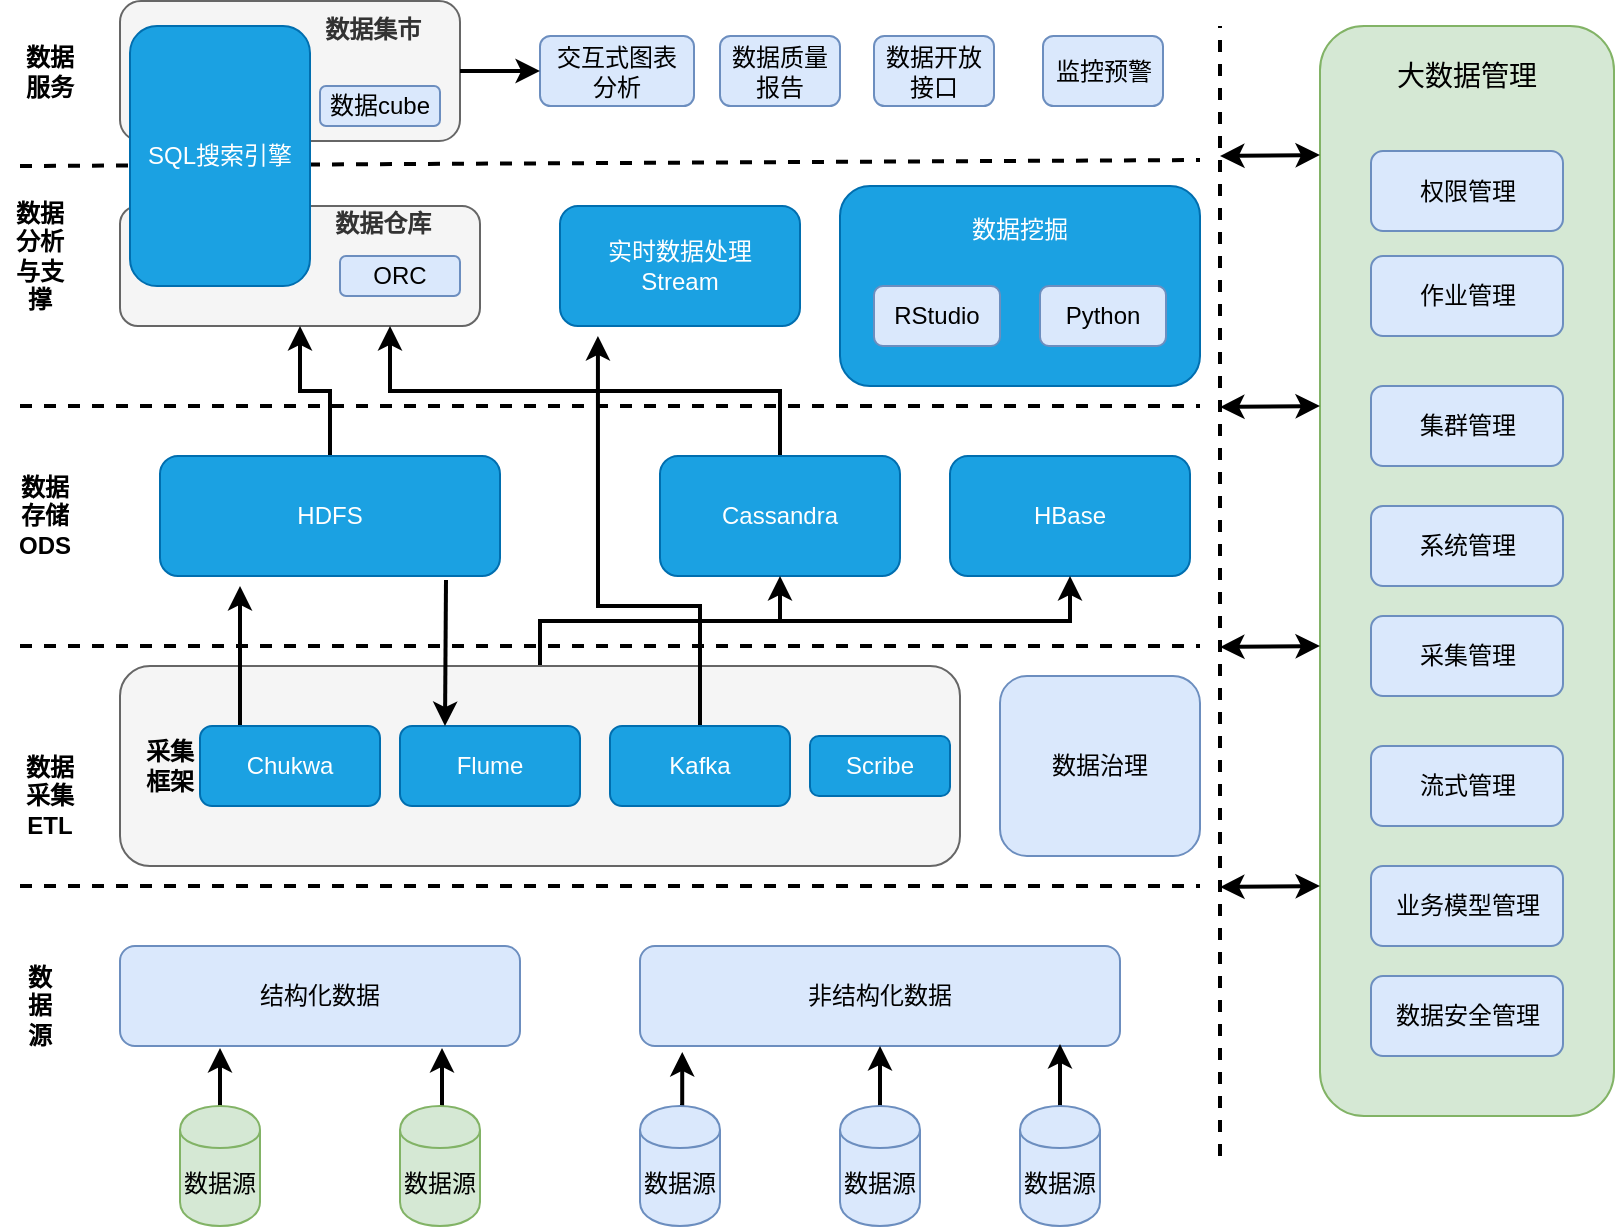 <mxfile version="12.4.3" type="github" pages="1"><diagram id="fo6cdsfb8o7DeeSc8pGP" name="Page-1"><mxGraphModel dx="1186" dy="715" grid="1" gridSize="10" guides="1" tooltips="1" connect="1" arrows="1" fold="1" page="1" pageScale="1" pageWidth="827" pageHeight="1169" math="0" shadow="0"><root><mxCell id="0"/><mxCell id="1" parent="0"/><mxCell id="0ib_aa_yRrQo3szj5CxD-2" value="" style="endArrow=none;dashed=1;html=1;strokeWidth=2;" edge="1" parent="1"><mxGeometry width="50" height="50" relative="1" as="geometry"><mxPoint x="10" y="240" as="sourcePoint"/><mxPoint x="600" y="240" as="targetPoint"/></mxGeometry></mxCell><mxCell id="0ib_aa_yRrQo3szj5CxD-3" value="" style="endArrow=none;dashed=1;html=1;strokeWidth=2;" edge="1" parent="1"><mxGeometry width="50" height="50" relative="1" as="geometry"><mxPoint x="10" y="360" as="sourcePoint"/><mxPoint x="600" y="360" as="targetPoint"/></mxGeometry></mxCell><mxCell id="0ib_aa_yRrQo3szj5CxD-4" value="" style="endArrow=none;dashed=1;html=1;strokeWidth=2;" edge="1" parent="1"><mxGeometry width="50" height="50" relative="1" as="geometry"><mxPoint x="10" y="480" as="sourcePoint"/><mxPoint x="600" y="480" as="targetPoint"/></mxGeometry></mxCell><mxCell id="0ib_aa_yRrQo3szj5CxD-6" value="&lt;b&gt;&amp;nbsp; &amp;nbsp; &amp;nbsp; &amp;nbsp; &amp;nbsp; &amp;nbsp; &amp;nbsp; &amp;nbsp; &amp;nbsp; &amp;nbsp; &amp;nbsp; &amp;nbsp; &amp;nbsp;数据仓库&lt;br&gt;&lt;br&gt;&lt;br&gt;&lt;br&gt;&lt;/b&gt;" style="rounded=1;whiteSpace=wrap;html=1;fillColor=#f5f5f5;strokeColor=#666666;fontColor=#333333;" vertex="1" parent="1"><mxGeometry x="60" y="140" width="180" height="60" as="geometry"/></mxCell><mxCell id="0ib_aa_yRrQo3szj5CxD-7" value="交互式图表&lt;br&gt;分析" style="rounded=1;whiteSpace=wrap;html=1;fillColor=#dae8fc;strokeColor=#6c8ebf;" vertex="1" parent="1"><mxGeometry x="270" y="55" width="77" height="35" as="geometry"/></mxCell><mxCell id="0ib_aa_yRrQo3szj5CxD-9" value="&lt;font style=&quot;font-size: 14px&quot;&gt;大数据管理&lt;br&gt;&lt;br&gt;&lt;br&gt;&lt;br&gt;&lt;/font&gt;&lt;br&gt;&lt;br&gt;&lt;br&gt;&lt;br&gt;&lt;br&gt;&lt;br&gt;&lt;br&gt;&lt;br&gt;&lt;br&gt;&lt;br&gt;&lt;br&gt;&lt;br&gt;&lt;br&gt;&lt;br&gt;&lt;br&gt;&lt;br&gt;&lt;br&gt;&lt;br&gt;&lt;br&gt;&lt;br&gt;&lt;br&gt;&lt;br&gt;&lt;br&gt;&lt;br&gt;&lt;br&gt;&lt;br&gt;&lt;br&gt;&lt;br&gt;&lt;br&gt;&lt;br&gt;&lt;br&gt;" style="rounded=1;whiteSpace=wrap;html=1;fillColor=#d5e8d4;strokeColor=#82b366;" vertex="1" parent="1"><mxGeometry x="660" y="50" width="147" height="545" as="geometry"/></mxCell><mxCell id="0ib_aa_yRrQo3szj5CxD-10" value="" style="endArrow=none;dashed=1;html=1;strokeWidth=2;" edge="1" parent="1"><mxGeometry width="50" height="50" relative="1" as="geometry"><mxPoint x="610" y="615" as="sourcePoint"/><mxPoint x="610" y="50" as="targetPoint"/></mxGeometry></mxCell><mxCell id="0ib_aa_yRrQo3szj5CxD-11" value="权限管理" style="rounded=1;whiteSpace=wrap;html=1;fillColor=#dae8fc;strokeColor=#6c8ebf;" vertex="1" parent="1"><mxGeometry x="685.5" y="112.5" width="96" height="40" as="geometry"/></mxCell><mxCell id="0ib_aa_yRrQo3szj5CxD-13" value="作业管理" style="rounded=1;whiteSpace=wrap;html=1;fillColor=#dae8fc;strokeColor=#6c8ebf;" vertex="1" parent="1"><mxGeometry x="685.5" y="165" width="96" height="40" as="geometry"/></mxCell><mxCell id="0ib_aa_yRrQo3szj5CxD-14" value="集群管理" style="rounded=1;whiteSpace=wrap;html=1;fillColor=#dae8fc;strokeColor=#6c8ebf;" vertex="1" parent="1"><mxGeometry x="685.5" y="230" width="96" height="40" as="geometry"/></mxCell><mxCell id="0ib_aa_yRrQo3szj5CxD-15" value="系统管理" style="rounded=1;whiteSpace=wrap;html=1;fillColor=#dae8fc;strokeColor=#6c8ebf;" vertex="1" parent="1"><mxGeometry x="685.5" y="290" width="96" height="40" as="geometry"/></mxCell><mxCell id="0ib_aa_yRrQo3szj5CxD-16" value="业务模型管理" style="rounded=1;whiteSpace=wrap;html=1;fillColor=#dae8fc;strokeColor=#6c8ebf;" vertex="1" parent="1"><mxGeometry x="685.5" y="470" width="96" height="40" as="geometry"/></mxCell><mxCell id="0ib_aa_yRrQo3szj5CxD-17" value="流式管理" style="rounded=1;whiteSpace=wrap;html=1;fillColor=#dae8fc;strokeColor=#6c8ebf;" vertex="1" parent="1"><mxGeometry x="685.5" y="410" width="96" height="40" as="geometry"/></mxCell><mxCell id="0ib_aa_yRrQo3szj5CxD-18" value="采集管理" style="rounded=1;whiteSpace=wrap;html=1;fillColor=#dae8fc;strokeColor=#6c8ebf;" vertex="1" parent="1"><mxGeometry x="685.5" y="345" width="96" height="40" as="geometry"/></mxCell><mxCell id="0ib_aa_yRrQo3szj5CxD-19" value="数据安全管理" style="rounded=1;whiteSpace=wrap;html=1;fillColor=#dae8fc;strokeColor=#6c8ebf;" vertex="1" parent="1"><mxGeometry x="685.5" y="525" width="96" height="40" as="geometry"/></mxCell><mxCell id="0ib_aa_yRrQo3szj5CxD-5" value="&lt;b&gt;&amp;nbsp; &amp;nbsp; &amp;nbsp; &amp;nbsp; &amp;nbsp; &amp;nbsp; &amp;nbsp; &amp;nbsp; &amp;nbsp; &amp;nbsp; &amp;nbsp; &amp;nbsp; &amp;nbsp;数据集市&lt;br&gt;&lt;br&gt;&lt;br&gt;&lt;br&gt;&lt;/b&gt;" style="rounded=1;whiteSpace=wrap;html=1;fillColor=#f5f5f5;strokeColor=#666666;fontColor=#333333;" vertex="1" parent="1"><mxGeometry x="60" y="37.5" width="170" height="70" as="geometry"/></mxCell><mxCell id="0ib_aa_yRrQo3szj5CxD-22" value="&lt;b&gt;数据&lt;br&gt;服务&lt;/b&gt;" style="text;html=1;strokeColor=none;fillColor=none;align=center;verticalAlign=middle;whiteSpace=wrap;rounded=0;" vertex="1" parent="1"><mxGeometry y="55" width="50" height="35" as="geometry"/></mxCell><mxCell id="0ib_aa_yRrQo3szj5CxD-23" value="&lt;b&gt;数据分析与支撑&lt;/b&gt;" style="text;html=1;strokeColor=none;fillColor=none;align=center;verticalAlign=middle;whiteSpace=wrap;rounded=0;" vertex="1" parent="1"><mxGeometry x="5" y="140" width="30" height="50" as="geometry"/></mxCell><mxCell id="0ib_aa_yRrQo3szj5CxD-24" value="数据质量&lt;br&gt;报告" style="rounded=1;whiteSpace=wrap;html=1;fillColor=#dae8fc;strokeColor=#6c8ebf;" vertex="1" parent="1"><mxGeometry x="360" y="55" width="60" height="35" as="geometry"/></mxCell><mxCell id="0ib_aa_yRrQo3szj5CxD-25" value="数据开放&lt;br&gt;接口" style="rounded=1;whiteSpace=wrap;html=1;fillColor=#dae8fc;strokeColor=#6c8ebf;" vertex="1" parent="1"><mxGeometry x="437" y="55" width="60" height="35" as="geometry"/></mxCell><mxCell id="0ib_aa_yRrQo3szj5CxD-27" value="监控预警" style="rounded=1;whiteSpace=wrap;html=1;fillColor=#dae8fc;strokeColor=#6c8ebf;" vertex="1" parent="1"><mxGeometry x="521.5" y="55" width="60" height="35" as="geometry"/></mxCell><mxCell id="0ib_aa_yRrQo3szj5CxD-28" value="数据cube" style="rounded=1;whiteSpace=wrap;html=1;fillColor=#dae8fc;strokeColor=#6c8ebf;" vertex="1" parent="1"><mxGeometry x="160" y="80" width="60" height="20" as="geometry"/></mxCell><mxCell id="0ib_aa_yRrQo3szj5CxD-29" value="ORC" style="rounded=1;whiteSpace=wrap;html=1;fillColor=#dae8fc;strokeColor=#6c8ebf;" vertex="1" parent="1"><mxGeometry x="170" y="165" width="60" height="20" as="geometry"/></mxCell><mxCell id="0ib_aa_yRrQo3szj5CxD-30" value="实时数据处理&lt;br&gt;Stream" style="rounded=1;whiteSpace=wrap;html=1;fillColor=#1ba1e2;strokeColor=#006EAF;fontColor=#ffffff;" vertex="1" parent="1"><mxGeometry x="280" y="140" width="120" height="60" as="geometry"/></mxCell><mxCell id="0ib_aa_yRrQo3szj5CxD-31" value="数据挖掘&lt;br&gt;&lt;br&gt;&lt;br&gt;&lt;br&gt;&lt;br&gt;" style="rounded=1;whiteSpace=wrap;html=1;fillColor=#1ba1e2;strokeColor=#006EAF;fontColor=#ffffff;" vertex="1" parent="1"><mxGeometry x="420" y="130" width="180" height="100" as="geometry"/></mxCell><mxCell id="0ib_aa_yRrQo3szj5CxD-32" value="RStudio" style="rounded=1;whiteSpace=wrap;html=1;fillColor=#dae8fc;strokeColor=#6c8ebf;" vertex="1" parent="1"><mxGeometry x="437" y="180" width="63" height="30" as="geometry"/></mxCell><mxCell id="0ib_aa_yRrQo3szj5CxD-33" value="Python" style="rounded=1;whiteSpace=wrap;html=1;fillColor=#dae8fc;strokeColor=#6c8ebf;" vertex="1" parent="1"><mxGeometry x="520" y="180" width="63" height="30" as="geometry"/></mxCell><mxCell id="0ib_aa_yRrQo3szj5CxD-34" value="&lt;b&gt;数据存储ODS&lt;/b&gt;" style="text;html=1;strokeColor=none;fillColor=none;align=center;verticalAlign=middle;whiteSpace=wrap;rounded=0;" vertex="1" parent="1"><mxGeometry x="10" y="270" width="25" height="50" as="geometry"/></mxCell><mxCell id="0ib_aa_yRrQo3szj5CxD-78" style="edgeStyle=orthogonalEdgeStyle;rounded=0;orthogonalLoop=1;jettySize=auto;html=1;strokeWidth=2;entryX=0.5;entryY=1;entryDx=0;entryDy=0;" edge="1" parent="1" source="0ib_aa_yRrQo3szj5CxD-35" target="0ib_aa_yRrQo3szj5CxD-6"><mxGeometry relative="1" as="geometry"><mxPoint x="165" y="210" as="targetPoint"/></mxGeometry></mxCell><mxCell id="0ib_aa_yRrQo3szj5CxD-35" value="HDFS" style="rounded=1;whiteSpace=wrap;html=1;fillColor=#1ba1e2;strokeColor=#006EAF;fontColor=#ffffff;" vertex="1" parent="1"><mxGeometry x="80" y="265" width="170" height="60" as="geometry"/></mxCell><mxCell id="0ib_aa_yRrQo3szj5CxD-79" style="edgeStyle=orthogonalEdgeStyle;rounded=0;orthogonalLoop=1;jettySize=auto;html=1;exitX=0.5;exitY=0;exitDx=0;exitDy=0;entryX=0.75;entryY=1;entryDx=0;entryDy=0;strokeWidth=2;" edge="1" parent="1" source="0ib_aa_yRrQo3szj5CxD-36" target="0ib_aa_yRrQo3szj5CxD-6"><mxGeometry relative="1" as="geometry"/></mxCell><mxCell id="0ib_aa_yRrQo3szj5CxD-36" value="Cassandra" style="rounded=1;whiteSpace=wrap;html=1;fillColor=#1ba1e2;strokeColor=#006EAF;fontColor=#ffffff;" vertex="1" parent="1"><mxGeometry x="330" y="265" width="120" height="60" as="geometry"/></mxCell><mxCell id="0ib_aa_yRrQo3szj5CxD-37" value="HBase" style="rounded=1;whiteSpace=wrap;html=1;fillColor=#1ba1e2;strokeColor=#006EAF;fontColor=#ffffff;" vertex="1" parent="1"><mxGeometry x="475" y="265" width="120" height="60" as="geometry"/></mxCell><mxCell id="0ib_aa_yRrQo3szj5CxD-38" value="&lt;b&gt;数据采集ETL&lt;/b&gt;" style="text;html=1;strokeColor=none;fillColor=none;align=center;verticalAlign=middle;whiteSpace=wrap;rounded=0;" vertex="1" parent="1"><mxGeometry x="10" y="410" width="30" height="50" as="geometry"/></mxCell><mxCell id="0ib_aa_yRrQo3szj5CxD-73" style="edgeStyle=orthogonalEdgeStyle;rounded=0;orthogonalLoop=1;jettySize=auto;html=1;exitX=0.5;exitY=0;exitDx=0;exitDy=0;entryX=0.5;entryY=1;entryDx=0;entryDy=0;strokeWidth=2;" edge="1" parent="1" source="0ib_aa_yRrQo3szj5CxD-39" target="0ib_aa_yRrQo3szj5CxD-36"><mxGeometry relative="1" as="geometry"/></mxCell><mxCell id="0ib_aa_yRrQo3szj5CxD-74" style="edgeStyle=orthogonalEdgeStyle;rounded=0;orthogonalLoop=1;jettySize=auto;html=1;entryX=0.5;entryY=1;entryDx=0;entryDy=0;strokeWidth=2;" edge="1" parent="1" source="0ib_aa_yRrQo3szj5CxD-39" target="0ib_aa_yRrQo3szj5CxD-37"><mxGeometry relative="1" as="geometry"/></mxCell><mxCell id="0ib_aa_yRrQo3szj5CxD-39" value="" style="rounded=1;whiteSpace=wrap;html=1;fillColor=#f5f5f5;strokeColor=#666666;fontColor=#333333;" vertex="1" parent="1"><mxGeometry x="60" y="370" width="420" height="100" as="geometry"/></mxCell><mxCell id="0ib_aa_yRrQo3szj5CxD-40" value="采集框架" style="text;html=1;strokeColor=none;fillColor=none;align=center;verticalAlign=middle;whiteSpace=wrap;rounded=0;fontStyle=1" vertex="1" parent="1"><mxGeometry x="70" y="400" width="30" height="40" as="geometry"/></mxCell><mxCell id="0ib_aa_yRrQo3szj5CxD-65" style="edgeStyle=orthogonalEdgeStyle;rounded=0;orthogonalLoop=1;jettySize=auto;html=1;strokeWidth=2;" edge="1" parent="1" source="0ib_aa_yRrQo3szj5CxD-43"><mxGeometry relative="1" as="geometry"><mxPoint x="120" y="330" as="targetPoint"/><Array as="points"><mxPoint x="120" y="330"/></Array></mxGeometry></mxCell><mxCell id="0ib_aa_yRrQo3szj5CxD-43" value="Chukwa" style="rounded=1;whiteSpace=wrap;html=1;fillColor=#1ba1e2;strokeColor=#006EAF;fontColor=#ffffff;" vertex="1" parent="1"><mxGeometry x="100" y="400" width="90" height="40" as="geometry"/></mxCell><mxCell id="0ib_aa_yRrQo3szj5CxD-44" value="Flume" style="rounded=1;whiteSpace=wrap;html=1;fillColor=#1ba1e2;strokeColor=#006EAF;fontColor=#ffffff;" vertex="1" parent="1"><mxGeometry x="200" y="400" width="90" height="40" as="geometry"/></mxCell><mxCell id="0ib_aa_yRrQo3szj5CxD-45" value="Scribe" style="rounded=1;whiteSpace=wrap;html=1;fillColor=#1ba1e2;strokeColor=#006EAF;fontColor=#ffffff;" vertex="1" parent="1"><mxGeometry x="405" y="405" width="70" height="30" as="geometry"/></mxCell><mxCell id="0ib_aa_yRrQo3szj5CxD-46" value="数据治理" style="rounded=1;whiteSpace=wrap;html=1;fillColor=#dae8fc;strokeColor=#6c8ebf;" vertex="1" parent="1"><mxGeometry x="500" y="375" width="100" height="90" as="geometry"/></mxCell><mxCell id="0ib_aa_yRrQo3szj5CxD-47" value="数据源" style="text;html=1;strokeColor=none;fillColor=none;align=center;verticalAlign=middle;whiteSpace=wrap;rounded=0;fontStyle=1" vertex="1" parent="1"><mxGeometry x="10" y="530" width="20" height="20" as="geometry"/></mxCell><mxCell id="0ib_aa_yRrQo3szj5CxD-48" value="结构化数据" style="rounded=1;whiteSpace=wrap;html=1;fillColor=#dae8fc;strokeColor=#6c8ebf;" vertex="1" parent="1"><mxGeometry x="60" y="510" width="200" height="50" as="geometry"/></mxCell><mxCell id="0ib_aa_yRrQo3szj5CxD-49" value="非结构化数据" style="rounded=1;whiteSpace=wrap;html=1;fillColor=#dae8fc;strokeColor=#6c8ebf;" vertex="1" parent="1"><mxGeometry x="320" y="510" width="240" height="50" as="geometry"/></mxCell><mxCell id="0ib_aa_yRrQo3szj5CxD-56" style="edgeStyle=orthogonalEdgeStyle;rounded=0;orthogonalLoop=1;jettySize=auto;html=1;strokeWidth=2;" edge="1" parent="1" source="0ib_aa_yRrQo3szj5CxD-51"><mxGeometry relative="1" as="geometry"><mxPoint x="110" y="561" as="targetPoint"/></mxGeometry></mxCell><mxCell id="0ib_aa_yRrQo3szj5CxD-51" value="数据源" style="shape=cylinder;whiteSpace=wrap;html=1;boundedLbl=1;backgroundOutline=1;fillColor=#d5e8d4;strokeColor=#82b366;" vertex="1" parent="1"><mxGeometry x="90" y="590" width="40" height="60" as="geometry"/></mxCell><mxCell id="0ib_aa_yRrQo3szj5CxD-58" style="edgeStyle=orthogonalEdgeStyle;rounded=0;orthogonalLoop=1;jettySize=auto;html=1;exitX=0.5;exitY=0;exitDx=0;exitDy=0;entryX=0.805;entryY=1.02;entryDx=0;entryDy=0;entryPerimeter=0;strokeWidth=2;" edge="1" parent="1" source="0ib_aa_yRrQo3szj5CxD-52" target="0ib_aa_yRrQo3szj5CxD-48"><mxGeometry relative="1" as="geometry"/></mxCell><mxCell id="0ib_aa_yRrQo3szj5CxD-52" value="数据源" style="shape=cylinder;whiteSpace=wrap;html=1;boundedLbl=1;backgroundOutline=1;fillColor=#d5e8d4;strokeColor=#82b366;" vertex="1" parent="1"><mxGeometry x="200" y="590" width="40" height="60" as="geometry"/></mxCell><mxCell id="0ib_aa_yRrQo3szj5CxD-60" style="edgeStyle=orthogonalEdgeStyle;rounded=0;orthogonalLoop=1;jettySize=auto;html=1;exitX=0.5;exitY=0;exitDx=0;exitDy=0;entryX=0.088;entryY=1.06;entryDx=0;entryDy=0;entryPerimeter=0;strokeWidth=2;" edge="1" parent="1" source="0ib_aa_yRrQo3szj5CxD-53" target="0ib_aa_yRrQo3szj5CxD-49"><mxGeometry relative="1" as="geometry"/></mxCell><mxCell id="0ib_aa_yRrQo3szj5CxD-53" value="数据源" style="shape=cylinder;whiteSpace=wrap;html=1;boundedLbl=1;backgroundOutline=1;fillColor=#dae8fc;strokeColor=#6c8ebf;" vertex="1" parent="1"><mxGeometry x="320" y="590" width="40" height="60" as="geometry"/></mxCell><mxCell id="0ib_aa_yRrQo3szj5CxD-61" style="edgeStyle=orthogonalEdgeStyle;rounded=0;orthogonalLoop=1;jettySize=auto;html=1;entryX=0.5;entryY=1;entryDx=0;entryDy=0;strokeWidth=2;" edge="1" parent="1" source="0ib_aa_yRrQo3szj5CxD-54" target="0ib_aa_yRrQo3szj5CxD-49"><mxGeometry relative="1" as="geometry"/></mxCell><mxCell id="0ib_aa_yRrQo3szj5CxD-54" value="数据源" style="shape=cylinder;whiteSpace=wrap;html=1;boundedLbl=1;backgroundOutline=1;fillColor=#dae8fc;strokeColor=#6c8ebf;" vertex="1" parent="1"><mxGeometry x="420" y="590" width="40" height="60" as="geometry"/></mxCell><mxCell id="0ib_aa_yRrQo3szj5CxD-63" style="edgeStyle=orthogonalEdgeStyle;rounded=0;orthogonalLoop=1;jettySize=auto;html=1;exitX=0.5;exitY=0;exitDx=0;exitDy=0;entryX=0.875;entryY=0.98;entryDx=0;entryDy=0;entryPerimeter=0;strokeWidth=2;" edge="1" parent="1" source="0ib_aa_yRrQo3szj5CxD-55" target="0ib_aa_yRrQo3szj5CxD-49"><mxGeometry relative="1" as="geometry"/></mxCell><mxCell id="0ib_aa_yRrQo3szj5CxD-55" value="数据源" style="shape=cylinder;whiteSpace=wrap;html=1;boundedLbl=1;backgroundOutline=1;fillColor=#dae8fc;strokeColor=#6c8ebf;" vertex="1" parent="1"><mxGeometry x="510" y="590" width="40" height="60" as="geometry"/></mxCell><mxCell id="0ib_aa_yRrQo3szj5CxD-67" value="" style="endArrow=classic;html=1;strokeWidth=2;entryX=0.25;entryY=0;entryDx=0;entryDy=0;" edge="1" parent="1" target="0ib_aa_yRrQo3szj5CxD-44"><mxGeometry width="50" height="50" relative="1" as="geometry"><mxPoint x="223" y="327" as="sourcePoint"/><mxPoint x="250" y="340" as="targetPoint"/></mxGeometry></mxCell><mxCell id="0ib_aa_yRrQo3szj5CxD-71" style="edgeStyle=orthogonalEdgeStyle;rounded=0;orthogonalLoop=1;jettySize=auto;html=1;strokeWidth=2;entryX=0.158;entryY=1.083;entryDx=0;entryDy=0;entryPerimeter=0;" edge="1" parent="1" source="0ib_aa_yRrQo3szj5CxD-70" target="0ib_aa_yRrQo3szj5CxD-30"><mxGeometry relative="1" as="geometry"><mxPoint x="300" y="230" as="targetPoint"/><Array as="points"><mxPoint x="350" y="340"/><mxPoint x="299" y="340"/></Array></mxGeometry></mxCell><mxCell id="0ib_aa_yRrQo3szj5CxD-70" value="Kafka" style="rounded=1;whiteSpace=wrap;html=1;fillColor=#1ba1e2;strokeColor=#006EAF;fontColor=#ffffff;" vertex="1" parent="1"><mxGeometry x="305" y="400" width="90" height="40" as="geometry"/></mxCell><mxCell id="0ib_aa_yRrQo3szj5CxD-81" value="" style="endArrow=classic;html=1;strokeWidth=2;exitX=1;exitY=0.5;exitDx=0;exitDy=0;" edge="1" parent="1" source="0ib_aa_yRrQo3szj5CxD-5" target="0ib_aa_yRrQo3szj5CxD-7"><mxGeometry width="50" height="50" relative="1" as="geometry"><mxPoint x="-100" y="390" as="sourcePoint"/><mxPoint x="-50" y="340" as="targetPoint"/></mxGeometry></mxCell><mxCell id="0ib_aa_yRrQo3szj5CxD-82" value="" style="endArrow=none;dashed=1;html=1;strokeWidth=2;" edge="1" parent="1"><mxGeometry width="50" height="50" relative="1" as="geometry"><mxPoint x="10" y="120" as="sourcePoint"/><mxPoint x="600" y="117" as="targetPoint"/></mxGeometry></mxCell><mxCell id="0ib_aa_yRrQo3szj5CxD-85" value="" style="endArrow=classic;startArrow=classic;html=1;strokeWidth=2;" edge="1" parent="1"><mxGeometry width="50" height="50" relative="1" as="geometry"><mxPoint x="610" y="115" as="sourcePoint"/><mxPoint x="660" y="114.5" as="targetPoint"/></mxGeometry></mxCell><mxCell id="0ib_aa_yRrQo3szj5CxD-21" value="SQL搜索引擎" style="rounded=1;whiteSpace=wrap;html=1;fillColor=#1ba1e2;strokeColor=#006EAF;fontColor=#ffffff;" vertex="1" parent="1"><mxGeometry x="65" y="50" width="90" height="130" as="geometry"/></mxCell><mxCell id="0ib_aa_yRrQo3szj5CxD-89" value="" style="endArrow=classic;startArrow=classic;html=1;strokeWidth=2;" edge="1" parent="1"><mxGeometry width="50" height="50" relative="1" as="geometry"><mxPoint x="610" y="240.5" as="sourcePoint"/><mxPoint x="660" y="240" as="targetPoint"/></mxGeometry></mxCell><mxCell id="0ib_aa_yRrQo3szj5CxD-90" value="" style="endArrow=classic;startArrow=classic;html=1;strokeWidth=2;" edge="1" parent="1"><mxGeometry width="50" height="50" relative="1" as="geometry"><mxPoint x="610" y="360.5" as="sourcePoint"/><mxPoint x="660" y="360" as="targetPoint"/></mxGeometry></mxCell><mxCell id="0ib_aa_yRrQo3szj5CxD-91" value="" style="endArrow=classic;startArrow=classic;html=1;strokeWidth=2;" edge="1" parent="1"><mxGeometry width="50" height="50" relative="1" as="geometry"><mxPoint x="610" y="480.5" as="sourcePoint"/><mxPoint x="660" y="480" as="targetPoint"/></mxGeometry></mxCell></root></mxGraphModel></diagram></mxfile>